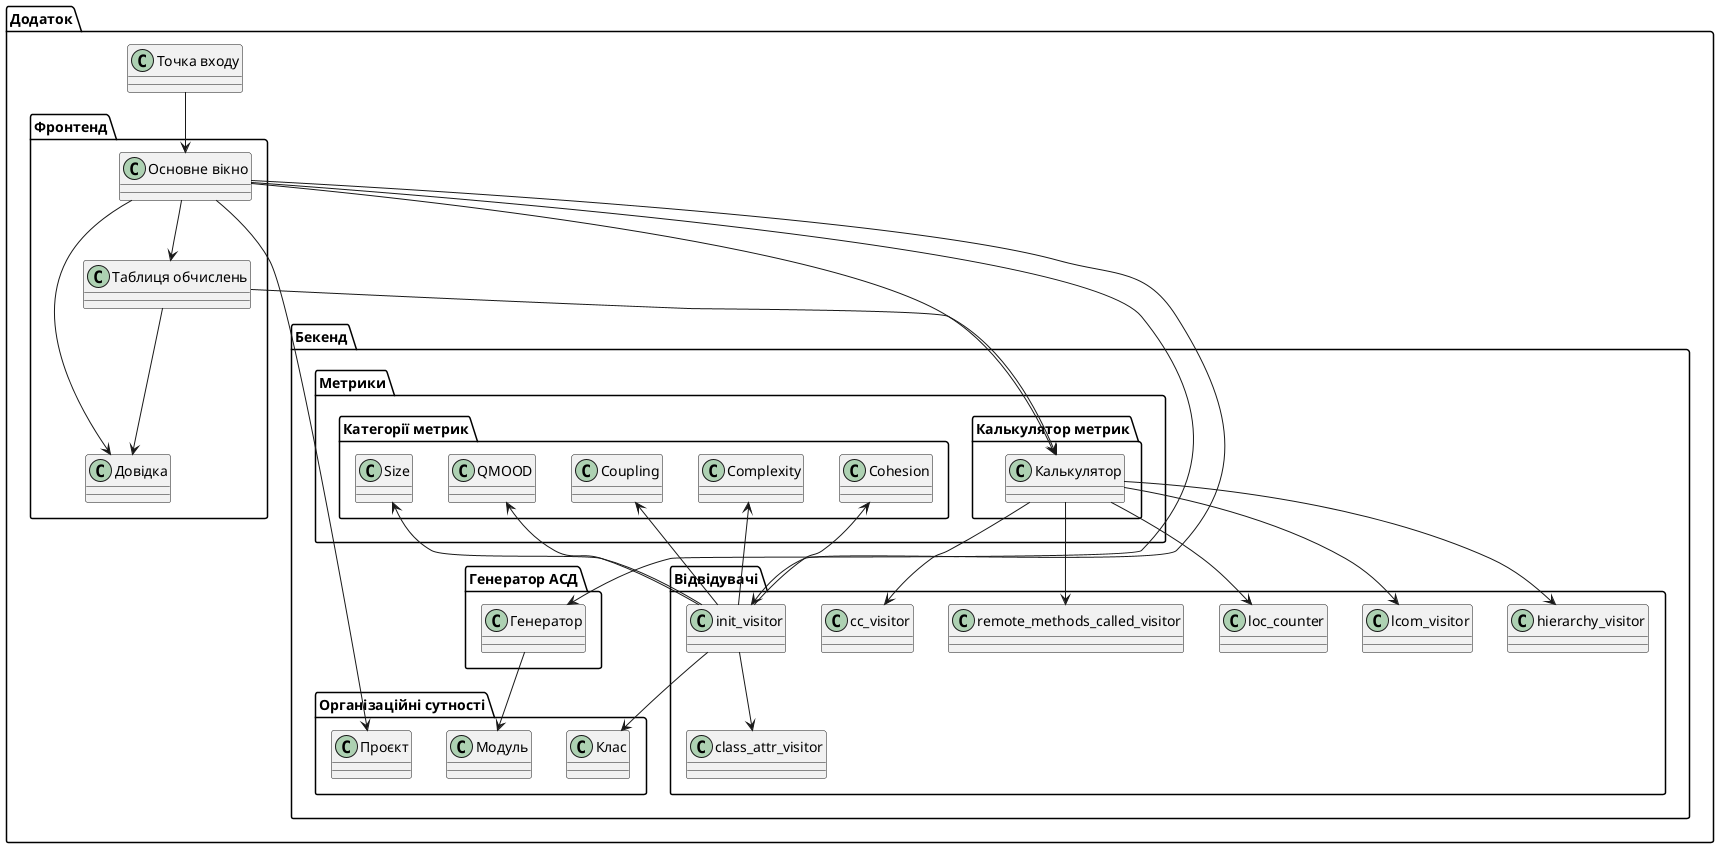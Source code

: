 @startuml packages
set namespaceSeparator none
package "Додаток" as app {
    package "Фронтенд" as app.gui {
        class "Таблиця обчислень" as app.gui.calculationsWindow { }
        class "Основне вікно" as app.gui.mainWindow { }
        class "Довідка" as app.gui.metricsManualWindow { }
    }

    class "Точка входу" as app.main {
    }
    package "Бекенд" as app.src {
        package "Організаційні сутності" as app.src.entities {
            class "Клас" as app.src.entities.class_entity { }
            class "Модуль" as app.src.entities.python_file { }
            class "Проєкт" as app.src.entities.the_project { }
        }

        package "Генератор АСД" as app.src.generator {
            class "Генератор" as app.src.generator.generate_ast {}
        }

        package "Метрики" as app.src.metrics {
            package "Калькулятор метрик" as app.src.metrics.calculator {
                class "Калькулятор" as app.src.metrics.calculator.metrics_calculator {}
            }

            package "Категорії метрик" as app.src.metrics.categories {
                class "Cohesion" as app.src.metrics.categories.cohesion_category { }
                class "Complexity" as app.src.metrics.categories.complexity_category { }
                class "Coupling" as app.src.metrics.categories.coupling_category { }
                class "QMOOD" as app.src.metrics.categories.qmood_category { }
                class "Size" as app.src.metrics.categories.size_category { }
            }
        }

        package "Відвідувачі" as app.src.visitors {
            class "cc_visitor" as app.src.visitors.cc_visitor { }
            class "class_attr_visitor" as app.src.visitors.class_attr_visitor { }
            class "hierarchy_visitor" as app.src.visitors.hierarchy_visitor { }
            class "init_visitor" as app.src.visitors.init_visitor { }
            class "lcom_visitor" as app.src.visitors.lcom_visitor { }
            class "loc_counter" as app.src.visitors.loc_counter { }
            class "remote_methods_called_visitor" as app.src.visitors.remote_methods_called_visitor { }
        }
    }
}

app.gui.calculationsWindow --> app.gui.metricsManualWindow
app.gui.calculationsWindow --> app.src.metrics.calculator.metrics_calculator
app.gui.mainWindow --> app.gui.calculationsWindow
app.gui.mainWindow --> app.gui.metricsManualWindow
app.gui.mainWindow --> app.src.entities.the_project
app.gui.mainWindow --> app.src.generator.generate_ast
app.gui.mainWindow --> app.src.metrics.calculator.metrics_calculator
app.gui.mainWindow --> app.src.visitors.init_visitor
app.main --> app.gui.mainWindow
app.src.generator.generate_ast --> app.src.entities.python_file
app.src.metrics.calculator.metrics_calculator --> app.src.visitors.cc_visitor
app.src.metrics.calculator.metrics_calculator --> app.src.visitors.hierarchy_visitor
app.src.metrics.calculator.metrics_calculator --> app.src.visitors.lcom_visitor
app.src.metrics.calculator.metrics_calculator --> app.src.visitors.loc_counter
app.src.metrics.calculator.metrics_calculator --> app.src.visitors.remote_methods_called_visitor
app.src.visitors.init_visitor --> app.src.entities.class_entity
app.src.visitors.init_visitor --> app.src.metrics.categories.cohesion_category
app.src.visitors.init_visitor --> app.src.metrics.categories.complexity_category
app.src.visitors.init_visitor --> app.src.metrics.categories.coupling_category
app.src.visitors.init_visitor --> app.src.metrics.categories.qmood_category
app.src.visitors.init_visitor --> app.src.metrics.categories.size_category
app.src.visitors.init_visitor --> app.src.visitors.class_attr_visitor
@enduml
